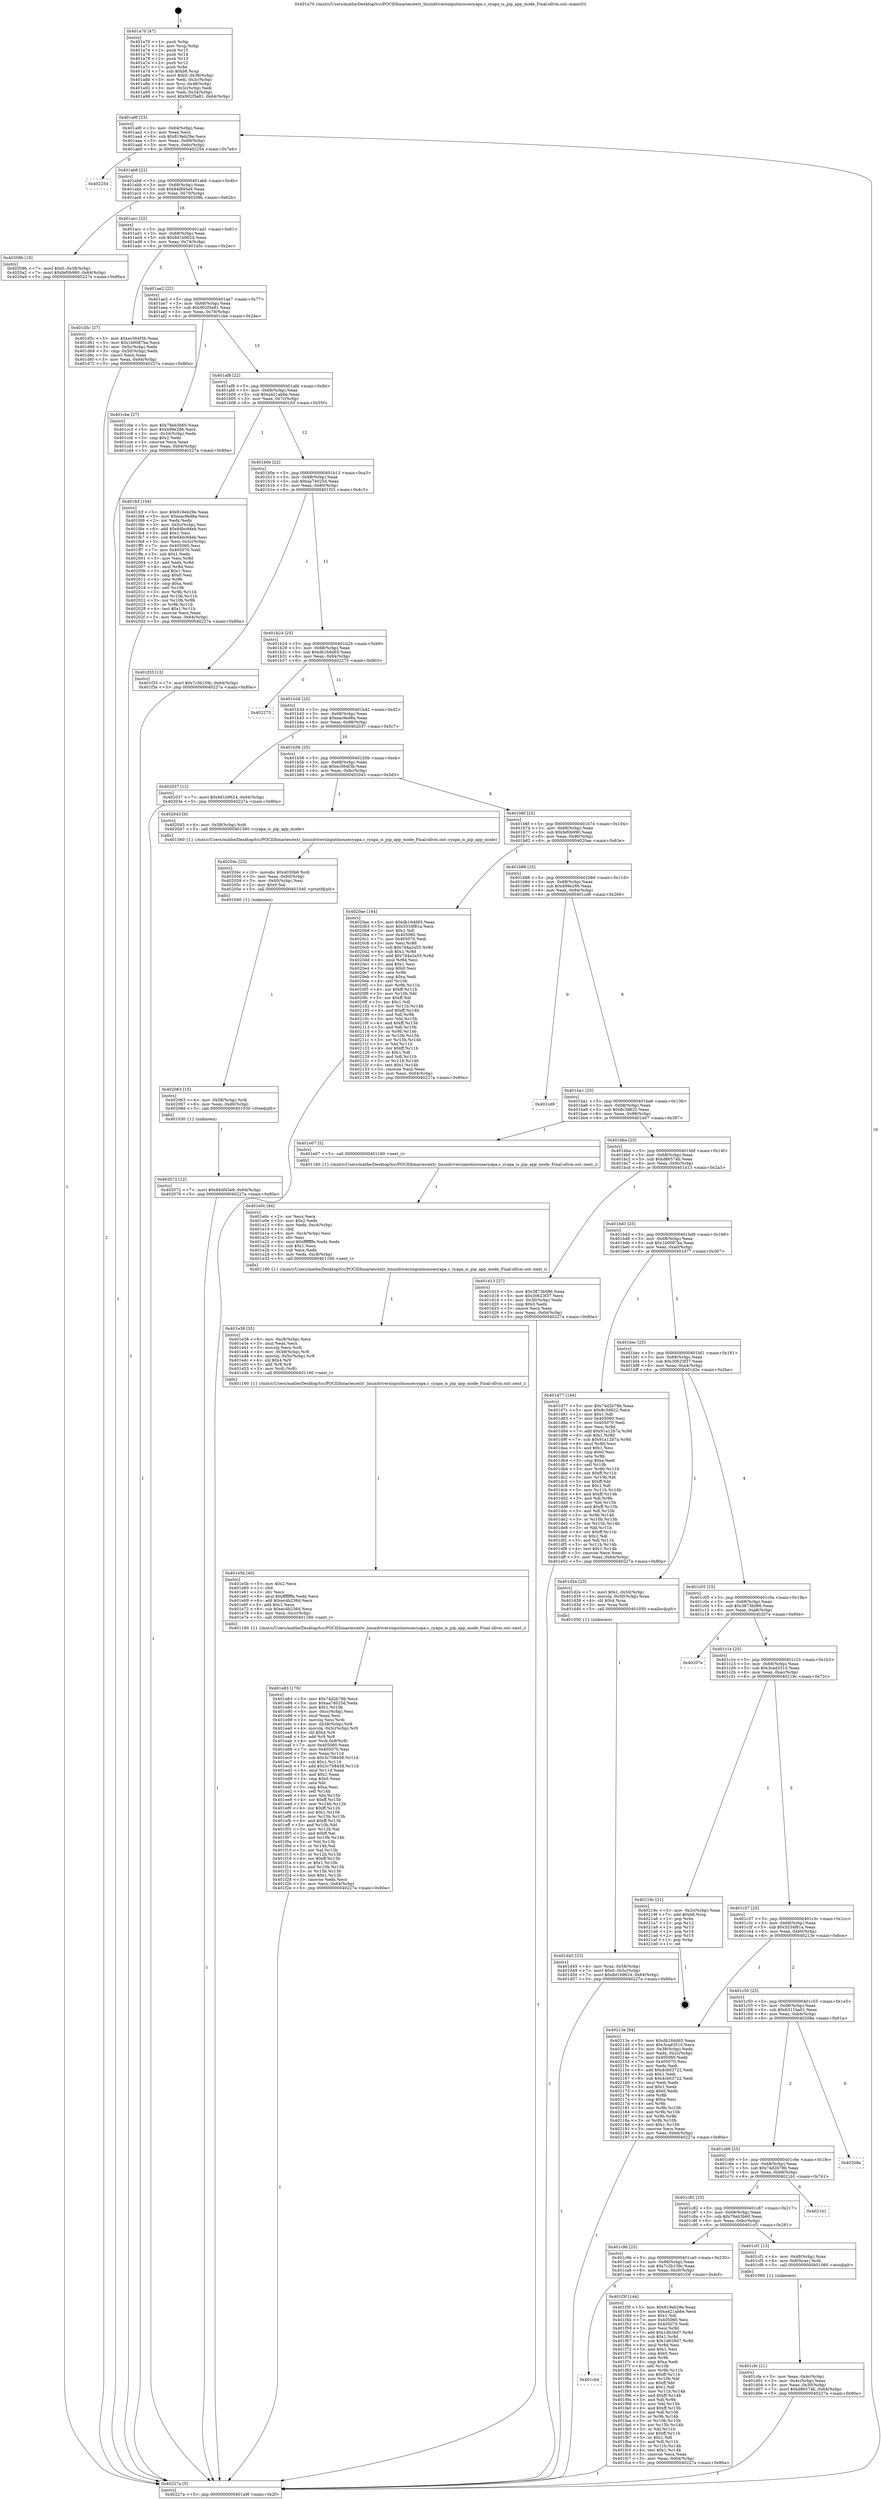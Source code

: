 digraph "0x401a70" {
  label = "0x401a70 (/mnt/c/Users/mathe/Desktop/tcc/POCII/binaries/extr_linuxdriversinputmousecyapa.c_cyapa_is_pip_app_mode_Final-ollvm.out::main(0))"
  labelloc = "t"
  node[shape=record]

  Entry [label="",width=0.3,height=0.3,shape=circle,fillcolor=black,style=filled]
  "0x401a9f" [label="{
     0x401a9f [23]\l
     | [instrs]\l
     &nbsp;&nbsp;0x401a9f \<+3\>: mov -0x64(%rbp),%eax\l
     &nbsp;&nbsp;0x401aa2 \<+2\>: mov %eax,%ecx\l
     &nbsp;&nbsp;0x401aa4 \<+6\>: sub $0x819eb29e,%ecx\l
     &nbsp;&nbsp;0x401aaa \<+3\>: mov %eax,-0x68(%rbp)\l
     &nbsp;&nbsp;0x401aad \<+3\>: mov %ecx,-0x6c(%rbp)\l
     &nbsp;&nbsp;0x401ab0 \<+6\>: je 0000000000402254 \<main+0x7e4\>\l
  }"]
  "0x402254" [label="{
     0x402254\l
  }", style=dashed]
  "0x401ab6" [label="{
     0x401ab6 [22]\l
     | [instrs]\l
     &nbsp;&nbsp;0x401ab6 \<+5\>: jmp 0000000000401abb \<main+0x4b\>\l
     &nbsp;&nbsp;0x401abb \<+3\>: mov -0x68(%rbp),%eax\l
     &nbsp;&nbsp;0x401abe \<+5\>: sub $0x84df45e9,%eax\l
     &nbsp;&nbsp;0x401ac3 \<+3\>: mov %eax,-0x70(%rbp)\l
     &nbsp;&nbsp;0x401ac6 \<+6\>: je 000000000040209b \<main+0x62b\>\l
  }"]
  Exit [label="",width=0.3,height=0.3,shape=circle,fillcolor=black,style=filled,peripheries=2]
  "0x40209b" [label="{
     0x40209b [19]\l
     | [instrs]\l
     &nbsp;&nbsp;0x40209b \<+7\>: movl $0x0,-0x38(%rbp)\l
     &nbsp;&nbsp;0x4020a2 \<+7\>: movl $0xfef0b990,-0x64(%rbp)\l
     &nbsp;&nbsp;0x4020a9 \<+5\>: jmp 000000000040227a \<main+0x80a\>\l
  }"]
  "0x401acc" [label="{
     0x401acc [22]\l
     | [instrs]\l
     &nbsp;&nbsp;0x401acc \<+5\>: jmp 0000000000401ad1 \<main+0x61\>\l
     &nbsp;&nbsp;0x401ad1 \<+3\>: mov -0x68(%rbp),%eax\l
     &nbsp;&nbsp;0x401ad4 \<+5\>: sub $0x8d1b9624,%eax\l
     &nbsp;&nbsp;0x401ad9 \<+3\>: mov %eax,-0x74(%rbp)\l
     &nbsp;&nbsp;0x401adc \<+6\>: je 0000000000401d5c \<main+0x2ec\>\l
  }"]
  "0x402072" [label="{
     0x402072 [12]\l
     | [instrs]\l
     &nbsp;&nbsp;0x402072 \<+7\>: movl $0x84df45e9,-0x64(%rbp)\l
     &nbsp;&nbsp;0x402079 \<+5\>: jmp 000000000040227a \<main+0x80a\>\l
  }"]
  "0x401d5c" [label="{
     0x401d5c [27]\l
     | [instrs]\l
     &nbsp;&nbsp;0x401d5c \<+5\>: mov $0xec564f3b,%eax\l
     &nbsp;&nbsp;0x401d61 \<+5\>: mov $0x1b0087ba,%ecx\l
     &nbsp;&nbsp;0x401d66 \<+3\>: mov -0x5c(%rbp),%edx\l
     &nbsp;&nbsp;0x401d69 \<+3\>: cmp -0x50(%rbp),%edx\l
     &nbsp;&nbsp;0x401d6c \<+3\>: cmovl %ecx,%eax\l
     &nbsp;&nbsp;0x401d6f \<+3\>: mov %eax,-0x64(%rbp)\l
     &nbsp;&nbsp;0x401d72 \<+5\>: jmp 000000000040227a \<main+0x80a\>\l
  }"]
  "0x401ae2" [label="{
     0x401ae2 [22]\l
     | [instrs]\l
     &nbsp;&nbsp;0x401ae2 \<+5\>: jmp 0000000000401ae7 \<main+0x77\>\l
     &nbsp;&nbsp;0x401ae7 \<+3\>: mov -0x68(%rbp),%eax\l
     &nbsp;&nbsp;0x401aea \<+5\>: sub $0x902f3e81,%eax\l
     &nbsp;&nbsp;0x401aef \<+3\>: mov %eax,-0x78(%rbp)\l
     &nbsp;&nbsp;0x401af2 \<+6\>: je 0000000000401cbe \<main+0x24e\>\l
  }"]
  "0x402063" [label="{
     0x402063 [15]\l
     | [instrs]\l
     &nbsp;&nbsp;0x402063 \<+4\>: mov -0x58(%rbp),%rdi\l
     &nbsp;&nbsp;0x402067 \<+6\>: mov %eax,-0xd0(%rbp)\l
     &nbsp;&nbsp;0x40206d \<+5\>: call 0000000000401030 \<free@plt\>\l
     | [calls]\l
     &nbsp;&nbsp;0x401030 \{1\} (unknown)\l
  }"]
  "0x401cbe" [label="{
     0x401cbe [27]\l
     | [instrs]\l
     &nbsp;&nbsp;0x401cbe \<+5\>: mov $0x78eb3b60,%eax\l
     &nbsp;&nbsp;0x401cc3 \<+5\>: mov $0x499e286,%ecx\l
     &nbsp;&nbsp;0x401cc8 \<+3\>: mov -0x34(%rbp),%edx\l
     &nbsp;&nbsp;0x401ccb \<+3\>: cmp $0x2,%edx\l
     &nbsp;&nbsp;0x401cce \<+3\>: cmovne %ecx,%eax\l
     &nbsp;&nbsp;0x401cd1 \<+3\>: mov %eax,-0x64(%rbp)\l
     &nbsp;&nbsp;0x401cd4 \<+5\>: jmp 000000000040227a \<main+0x80a\>\l
  }"]
  "0x401af8" [label="{
     0x401af8 [22]\l
     | [instrs]\l
     &nbsp;&nbsp;0x401af8 \<+5\>: jmp 0000000000401afd \<main+0x8d\>\l
     &nbsp;&nbsp;0x401afd \<+3\>: mov -0x68(%rbp),%eax\l
     &nbsp;&nbsp;0x401b00 \<+5\>: sub $0xa421abbe,%eax\l
     &nbsp;&nbsp;0x401b05 \<+3\>: mov %eax,-0x7c(%rbp)\l
     &nbsp;&nbsp;0x401b08 \<+6\>: je 0000000000401fcf \<main+0x55f\>\l
  }"]
  "0x40227a" [label="{
     0x40227a [5]\l
     | [instrs]\l
     &nbsp;&nbsp;0x40227a \<+5\>: jmp 0000000000401a9f \<main+0x2f\>\l
  }"]
  "0x401a70" [label="{
     0x401a70 [47]\l
     | [instrs]\l
     &nbsp;&nbsp;0x401a70 \<+1\>: push %rbp\l
     &nbsp;&nbsp;0x401a71 \<+3\>: mov %rsp,%rbp\l
     &nbsp;&nbsp;0x401a74 \<+2\>: push %r15\l
     &nbsp;&nbsp;0x401a76 \<+2\>: push %r14\l
     &nbsp;&nbsp;0x401a78 \<+2\>: push %r13\l
     &nbsp;&nbsp;0x401a7a \<+2\>: push %r12\l
     &nbsp;&nbsp;0x401a7c \<+1\>: push %rbx\l
     &nbsp;&nbsp;0x401a7d \<+7\>: sub $0xb8,%rsp\l
     &nbsp;&nbsp;0x401a84 \<+7\>: movl $0x0,-0x38(%rbp)\l
     &nbsp;&nbsp;0x401a8b \<+3\>: mov %edi,-0x3c(%rbp)\l
     &nbsp;&nbsp;0x401a8e \<+4\>: mov %rsi,-0x48(%rbp)\l
     &nbsp;&nbsp;0x401a92 \<+3\>: mov -0x3c(%rbp),%edi\l
     &nbsp;&nbsp;0x401a95 \<+3\>: mov %edi,-0x34(%rbp)\l
     &nbsp;&nbsp;0x401a98 \<+7\>: movl $0x902f3e81,-0x64(%rbp)\l
  }"]
  "0x40204c" [label="{
     0x40204c [23]\l
     | [instrs]\l
     &nbsp;&nbsp;0x40204c \<+10\>: movabs $0x4030b6,%rdi\l
     &nbsp;&nbsp;0x402056 \<+3\>: mov %eax,-0x60(%rbp)\l
     &nbsp;&nbsp;0x402059 \<+3\>: mov -0x60(%rbp),%esi\l
     &nbsp;&nbsp;0x40205c \<+2\>: mov $0x0,%al\l
     &nbsp;&nbsp;0x40205e \<+5\>: call 0000000000401040 \<printf@plt\>\l
     | [calls]\l
     &nbsp;&nbsp;0x401040 \{1\} (unknown)\l
  }"]
  "0x401fcf" [label="{
     0x401fcf [104]\l
     | [instrs]\l
     &nbsp;&nbsp;0x401fcf \<+5\>: mov $0x819eb29e,%eax\l
     &nbsp;&nbsp;0x401fd4 \<+5\>: mov $0xeac9ed8a,%ecx\l
     &nbsp;&nbsp;0x401fd9 \<+2\>: xor %edx,%edx\l
     &nbsp;&nbsp;0x401fdb \<+3\>: mov -0x5c(%rbp),%esi\l
     &nbsp;&nbsp;0x401fde \<+6\>: add $0x64bc94eb,%esi\l
     &nbsp;&nbsp;0x401fe4 \<+3\>: add $0x1,%esi\l
     &nbsp;&nbsp;0x401fe7 \<+6\>: sub $0x64bc94eb,%esi\l
     &nbsp;&nbsp;0x401fed \<+3\>: mov %esi,-0x5c(%rbp)\l
     &nbsp;&nbsp;0x401ff0 \<+7\>: mov 0x405060,%esi\l
     &nbsp;&nbsp;0x401ff7 \<+7\>: mov 0x405070,%edi\l
     &nbsp;&nbsp;0x401ffe \<+3\>: sub $0x1,%edx\l
     &nbsp;&nbsp;0x402001 \<+3\>: mov %esi,%r8d\l
     &nbsp;&nbsp;0x402004 \<+3\>: add %edx,%r8d\l
     &nbsp;&nbsp;0x402007 \<+4\>: imul %r8d,%esi\l
     &nbsp;&nbsp;0x40200b \<+3\>: and $0x1,%esi\l
     &nbsp;&nbsp;0x40200e \<+3\>: cmp $0x0,%esi\l
     &nbsp;&nbsp;0x402011 \<+4\>: sete %r9b\l
     &nbsp;&nbsp;0x402015 \<+3\>: cmp $0xa,%edi\l
     &nbsp;&nbsp;0x402018 \<+4\>: setl %r10b\l
     &nbsp;&nbsp;0x40201c \<+3\>: mov %r9b,%r11b\l
     &nbsp;&nbsp;0x40201f \<+3\>: and %r10b,%r11b\l
     &nbsp;&nbsp;0x402022 \<+3\>: xor %r10b,%r9b\l
     &nbsp;&nbsp;0x402025 \<+3\>: or %r9b,%r11b\l
     &nbsp;&nbsp;0x402028 \<+4\>: test $0x1,%r11b\l
     &nbsp;&nbsp;0x40202c \<+3\>: cmovne %ecx,%eax\l
     &nbsp;&nbsp;0x40202f \<+3\>: mov %eax,-0x64(%rbp)\l
     &nbsp;&nbsp;0x402032 \<+5\>: jmp 000000000040227a \<main+0x80a\>\l
  }"]
  "0x401b0e" [label="{
     0x401b0e [22]\l
     | [instrs]\l
     &nbsp;&nbsp;0x401b0e \<+5\>: jmp 0000000000401b13 \<main+0xa3\>\l
     &nbsp;&nbsp;0x401b13 \<+3\>: mov -0x68(%rbp),%eax\l
     &nbsp;&nbsp;0x401b16 \<+5\>: sub $0xaa74025d,%eax\l
     &nbsp;&nbsp;0x401b1b \<+3\>: mov %eax,-0x80(%rbp)\l
     &nbsp;&nbsp;0x401b1e \<+6\>: je 0000000000401f33 \<main+0x4c3\>\l
  }"]
  "0x401cb4" [label="{
     0x401cb4\l
  }", style=dashed]
  "0x401f33" [label="{
     0x401f33 [12]\l
     | [instrs]\l
     &nbsp;&nbsp;0x401f33 \<+7\>: movl $0x7c3b159c,-0x64(%rbp)\l
     &nbsp;&nbsp;0x401f3a \<+5\>: jmp 000000000040227a \<main+0x80a\>\l
  }"]
  "0x401b24" [label="{
     0x401b24 [25]\l
     | [instrs]\l
     &nbsp;&nbsp;0x401b24 \<+5\>: jmp 0000000000401b29 \<main+0xb9\>\l
     &nbsp;&nbsp;0x401b29 \<+3\>: mov -0x68(%rbp),%eax\l
     &nbsp;&nbsp;0x401b2c \<+5\>: sub $0xdb16dd65,%eax\l
     &nbsp;&nbsp;0x401b31 \<+6\>: mov %eax,-0x84(%rbp)\l
     &nbsp;&nbsp;0x401b37 \<+6\>: je 0000000000402273 \<main+0x803\>\l
  }"]
  "0x401f3f" [label="{
     0x401f3f [144]\l
     | [instrs]\l
     &nbsp;&nbsp;0x401f3f \<+5\>: mov $0x819eb29e,%eax\l
     &nbsp;&nbsp;0x401f44 \<+5\>: mov $0xa421abbe,%ecx\l
     &nbsp;&nbsp;0x401f49 \<+2\>: mov $0x1,%dl\l
     &nbsp;&nbsp;0x401f4b \<+7\>: mov 0x405060,%esi\l
     &nbsp;&nbsp;0x401f52 \<+7\>: mov 0x405070,%edi\l
     &nbsp;&nbsp;0x401f59 \<+3\>: mov %esi,%r8d\l
     &nbsp;&nbsp;0x401f5c \<+7\>: add $0x1d626d7,%r8d\l
     &nbsp;&nbsp;0x401f63 \<+4\>: sub $0x1,%r8d\l
     &nbsp;&nbsp;0x401f67 \<+7\>: sub $0x1d626d7,%r8d\l
     &nbsp;&nbsp;0x401f6e \<+4\>: imul %r8d,%esi\l
     &nbsp;&nbsp;0x401f72 \<+3\>: and $0x1,%esi\l
     &nbsp;&nbsp;0x401f75 \<+3\>: cmp $0x0,%esi\l
     &nbsp;&nbsp;0x401f78 \<+4\>: sete %r9b\l
     &nbsp;&nbsp;0x401f7c \<+3\>: cmp $0xa,%edi\l
     &nbsp;&nbsp;0x401f7f \<+4\>: setl %r10b\l
     &nbsp;&nbsp;0x401f83 \<+3\>: mov %r9b,%r11b\l
     &nbsp;&nbsp;0x401f86 \<+4\>: xor $0xff,%r11b\l
     &nbsp;&nbsp;0x401f8a \<+3\>: mov %r10b,%bl\l
     &nbsp;&nbsp;0x401f8d \<+3\>: xor $0xff,%bl\l
     &nbsp;&nbsp;0x401f90 \<+3\>: xor $0x1,%dl\l
     &nbsp;&nbsp;0x401f93 \<+3\>: mov %r11b,%r14b\l
     &nbsp;&nbsp;0x401f96 \<+4\>: and $0xff,%r14b\l
     &nbsp;&nbsp;0x401f9a \<+3\>: and %dl,%r9b\l
     &nbsp;&nbsp;0x401f9d \<+3\>: mov %bl,%r15b\l
     &nbsp;&nbsp;0x401fa0 \<+4\>: and $0xff,%r15b\l
     &nbsp;&nbsp;0x401fa4 \<+3\>: and %dl,%r10b\l
     &nbsp;&nbsp;0x401fa7 \<+3\>: or %r9b,%r14b\l
     &nbsp;&nbsp;0x401faa \<+3\>: or %r10b,%r15b\l
     &nbsp;&nbsp;0x401fad \<+3\>: xor %r15b,%r14b\l
     &nbsp;&nbsp;0x401fb0 \<+3\>: or %bl,%r11b\l
     &nbsp;&nbsp;0x401fb3 \<+4\>: xor $0xff,%r11b\l
     &nbsp;&nbsp;0x401fb7 \<+3\>: or $0x1,%dl\l
     &nbsp;&nbsp;0x401fba \<+3\>: and %dl,%r11b\l
     &nbsp;&nbsp;0x401fbd \<+3\>: or %r11b,%r14b\l
     &nbsp;&nbsp;0x401fc0 \<+4\>: test $0x1,%r14b\l
     &nbsp;&nbsp;0x401fc4 \<+3\>: cmovne %ecx,%eax\l
     &nbsp;&nbsp;0x401fc7 \<+3\>: mov %eax,-0x64(%rbp)\l
     &nbsp;&nbsp;0x401fca \<+5\>: jmp 000000000040227a \<main+0x80a\>\l
  }"]
  "0x402273" [label="{
     0x402273\l
  }", style=dashed]
  "0x401b3d" [label="{
     0x401b3d [25]\l
     | [instrs]\l
     &nbsp;&nbsp;0x401b3d \<+5\>: jmp 0000000000401b42 \<main+0xd2\>\l
     &nbsp;&nbsp;0x401b42 \<+3\>: mov -0x68(%rbp),%eax\l
     &nbsp;&nbsp;0x401b45 \<+5\>: sub $0xeac9ed8a,%eax\l
     &nbsp;&nbsp;0x401b4a \<+6\>: mov %eax,-0x88(%rbp)\l
     &nbsp;&nbsp;0x401b50 \<+6\>: je 0000000000402037 \<main+0x5c7\>\l
  }"]
  "0x401e83" [label="{
     0x401e83 [176]\l
     | [instrs]\l
     &nbsp;&nbsp;0x401e83 \<+5\>: mov $0x74d2b78b,%ecx\l
     &nbsp;&nbsp;0x401e88 \<+5\>: mov $0xaa74025d,%edx\l
     &nbsp;&nbsp;0x401e8d \<+3\>: mov $0x1,%r10b\l
     &nbsp;&nbsp;0x401e90 \<+6\>: mov -0xcc(%rbp),%esi\l
     &nbsp;&nbsp;0x401e96 \<+3\>: imul %eax,%esi\l
     &nbsp;&nbsp;0x401e99 \<+3\>: movslq %esi,%rdi\l
     &nbsp;&nbsp;0x401e9c \<+4\>: mov -0x58(%rbp),%r8\l
     &nbsp;&nbsp;0x401ea0 \<+4\>: movslq -0x5c(%rbp),%r9\l
     &nbsp;&nbsp;0x401ea4 \<+4\>: shl $0x4,%r9\l
     &nbsp;&nbsp;0x401ea8 \<+3\>: add %r9,%r8\l
     &nbsp;&nbsp;0x401eab \<+4\>: mov %rdi,0x8(%r8)\l
     &nbsp;&nbsp;0x401eaf \<+7\>: mov 0x405060,%eax\l
     &nbsp;&nbsp;0x401eb6 \<+7\>: mov 0x405070,%esi\l
     &nbsp;&nbsp;0x401ebd \<+3\>: mov %eax,%r11d\l
     &nbsp;&nbsp;0x401ec0 \<+7\>: sub $0x3c708458,%r11d\l
     &nbsp;&nbsp;0x401ec7 \<+4\>: sub $0x1,%r11d\l
     &nbsp;&nbsp;0x401ecb \<+7\>: add $0x3c708458,%r11d\l
     &nbsp;&nbsp;0x401ed2 \<+4\>: imul %r11d,%eax\l
     &nbsp;&nbsp;0x401ed6 \<+3\>: and $0x1,%eax\l
     &nbsp;&nbsp;0x401ed9 \<+3\>: cmp $0x0,%eax\l
     &nbsp;&nbsp;0x401edc \<+3\>: sete %bl\l
     &nbsp;&nbsp;0x401edf \<+3\>: cmp $0xa,%esi\l
     &nbsp;&nbsp;0x401ee2 \<+4\>: setl %r14b\l
     &nbsp;&nbsp;0x401ee6 \<+3\>: mov %bl,%r15b\l
     &nbsp;&nbsp;0x401ee9 \<+4\>: xor $0xff,%r15b\l
     &nbsp;&nbsp;0x401eed \<+3\>: mov %r14b,%r12b\l
     &nbsp;&nbsp;0x401ef0 \<+4\>: xor $0xff,%r12b\l
     &nbsp;&nbsp;0x401ef4 \<+4\>: xor $0x1,%r10b\l
     &nbsp;&nbsp;0x401ef8 \<+3\>: mov %r15b,%r13b\l
     &nbsp;&nbsp;0x401efb \<+4\>: and $0xff,%r13b\l
     &nbsp;&nbsp;0x401eff \<+3\>: and %r10b,%bl\l
     &nbsp;&nbsp;0x401f02 \<+3\>: mov %r12b,%al\l
     &nbsp;&nbsp;0x401f05 \<+2\>: and $0xff,%al\l
     &nbsp;&nbsp;0x401f07 \<+3\>: and %r10b,%r14b\l
     &nbsp;&nbsp;0x401f0a \<+3\>: or %bl,%r13b\l
     &nbsp;&nbsp;0x401f0d \<+3\>: or %r14b,%al\l
     &nbsp;&nbsp;0x401f10 \<+3\>: xor %al,%r13b\l
     &nbsp;&nbsp;0x401f13 \<+3\>: or %r12b,%r15b\l
     &nbsp;&nbsp;0x401f16 \<+4\>: xor $0xff,%r15b\l
     &nbsp;&nbsp;0x401f1a \<+4\>: or $0x1,%r10b\l
     &nbsp;&nbsp;0x401f1e \<+3\>: and %r10b,%r15b\l
     &nbsp;&nbsp;0x401f21 \<+3\>: or %r15b,%r13b\l
     &nbsp;&nbsp;0x401f24 \<+4\>: test $0x1,%r13b\l
     &nbsp;&nbsp;0x401f28 \<+3\>: cmovne %edx,%ecx\l
     &nbsp;&nbsp;0x401f2b \<+3\>: mov %ecx,-0x64(%rbp)\l
     &nbsp;&nbsp;0x401f2e \<+5\>: jmp 000000000040227a \<main+0x80a\>\l
  }"]
  "0x402037" [label="{
     0x402037 [12]\l
     | [instrs]\l
     &nbsp;&nbsp;0x402037 \<+7\>: movl $0x8d1b9624,-0x64(%rbp)\l
     &nbsp;&nbsp;0x40203e \<+5\>: jmp 000000000040227a \<main+0x80a\>\l
  }"]
  "0x401b56" [label="{
     0x401b56 [25]\l
     | [instrs]\l
     &nbsp;&nbsp;0x401b56 \<+5\>: jmp 0000000000401b5b \<main+0xeb\>\l
     &nbsp;&nbsp;0x401b5b \<+3\>: mov -0x68(%rbp),%eax\l
     &nbsp;&nbsp;0x401b5e \<+5\>: sub $0xec564f3b,%eax\l
     &nbsp;&nbsp;0x401b63 \<+6\>: mov %eax,-0x8c(%rbp)\l
     &nbsp;&nbsp;0x401b69 \<+6\>: je 0000000000402043 \<main+0x5d3\>\l
  }"]
  "0x401e5b" [label="{
     0x401e5b [40]\l
     | [instrs]\l
     &nbsp;&nbsp;0x401e5b \<+5\>: mov $0x2,%ecx\l
     &nbsp;&nbsp;0x401e60 \<+1\>: cltd\l
     &nbsp;&nbsp;0x401e61 \<+2\>: idiv %ecx\l
     &nbsp;&nbsp;0x401e63 \<+6\>: imul $0xfffffffe,%edx,%ecx\l
     &nbsp;&nbsp;0x401e69 \<+6\>: add $0xec4b236d,%ecx\l
     &nbsp;&nbsp;0x401e6f \<+3\>: add $0x1,%ecx\l
     &nbsp;&nbsp;0x401e72 \<+6\>: sub $0xec4b236d,%ecx\l
     &nbsp;&nbsp;0x401e78 \<+6\>: mov %ecx,-0xcc(%rbp)\l
     &nbsp;&nbsp;0x401e7e \<+5\>: call 0000000000401160 \<next_i\>\l
     | [calls]\l
     &nbsp;&nbsp;0x401160 \{1\} (/mnt/c/Users/mathe/Desktop/tcc/POCII/binaries/extr_linuxdriversinputmousecyapa.c_cyapa_is_pip_app_mode_Final-ollvm.out::next_i)\l
  }"]
  "0x402043" [label="{
     0x402043 [9]\l
     | [instrs]\l
     &nbsp;&nbsp;0x402043 \<+4\>: mov -0x58(%rbp),%rdi\l
     &nbsp;&nbsp;0x402047 \<+5\>: call 0000000000401560 \<cyapa_is_pip_app_mode\>\l
     | [calls]\l
     &nbsp;&nbsp;0x401560 \{1\} (/mnt/c/Users/mathe/Desktop/tcc/POCII/binaries/extr_linuxdriversinputmousecyapa.c_cyapa_is_pip_app_mode_Final-ollvm.out::cyapa_is_pip_app_mode)\l
  }"]
  "0x401b6f" [label="{
     0x401b6f [25]\l
     | [instrs]\l
     &nbsp;&nbsp;0x401b6f \<+5\>: jmp 0000000000401b74 \<main+0x104\>\l
     &nbsp;&nbsp;0x401b74 \<+3\>: mov -0x68(%rbp),%eax\l
     &nbsp;&nbsp;0x401b77 \<+5\>: sub $0xfef0b990,%eax\l
     &nbsp;&nbsp;0x401b7c \<+6\>: mov %eax,-0x90(%rbp)\l
     &nbsp;&nbsp;0x401b82 \<+6\>: je 00000000004020ae \<main+0x63e\>\l
  }"]
  "0x401e38" [label="{
     0x401e38 [35]\l
     | [instrs]\l
     &nbsp;&nbsp;0x401e38 \<+6\>: mov -0xc8(%rbp),%ecx\l
     &nbsp;&nbsp;0x401e3e \<+3\>: imul %eax,%ecx\l
     &nbsp;&nbsp;0x401e41 \<+3\>: movslq %ecx,%rdi\l
     &nbsp;&nbsp;0x401e44 \<+4\>: mov -0x58(%rbp),%r8\l
     &nbsp;&nbsp;0x401e48 \<+4\>: movslq -0x5c(%rbp),%r9\l
     &nbsp;&nbsp;0x401e4c \<+4\>: shl $0x4,%r9\l
     &nbsp;&nbsp;0x401e50 \<+3\>: add %r9,%r8\l
     &nbsp;&nbsp;0x401e53 \<+3\>: mov %rdi,(%r8)\l
     &nbsp;&nbsp;0x401e56 \<+5\>: call 0000000000401160 \<next_i\>\l
     | [calls]\l
     &nbsp;&nbsp;0x401160 \{1\} (/mnt/c/Users/mathe/Desktop/tcc/POCII/binaries/extr_linuxdriversinputmousecyapa.c_cyapa_is_pip_app_mode_Final-ollvm.out::next_i)\l
  }"]
  "0x4020ae" [label="{
     0x4020ae [144]\l
     | [instrs]\l
     &nbsp;&nbsp;0x4020ae \<+5\>: mov $0xdb16dd65,%eax\l
     &nbsp;&nbsp;0x4020b3 \<+5\>: mov $0x5534f81a,%ecx\l
     &nbsp;&nbsp;0x4020b8 \<+2\>: mov $0x1,%dl\l
     &nbsp;&nbsp;0x4020ba \<+7\>: mov 0x405060,%esi\l
     &nbsp;&nbsp;0x4020c1 \<+7\>: mov 0x405070,%edi\l
     &nbsp;&nbsp;0x4020c8 \<+3\>: mov %esi,%r8d\l
     &nbsp;&nbsp;0x4020cb \<+7\>: sub $0x7d4a2a55,%r8d\l
     &nbsp;&nbsp;0x4020d2 \<+4\>: sub $0x1,%r8d\l
     &nbsp;&nbsp;0x4020d6 \<+7\>: add $0x7d4a2a55,%r8d\l
     &nbsp;&nbsp;0x4020dd \<+4\>: imul %r8d,%esi\l
     &nbsp;&nbsp;0x4020e1 \<+3\>: and $0x1,%esi\l
     &nbsp;&nbsp;0x4020e4 \<+3\>: cmp $0x0,%esi\l
     &nbsp;&nbsp;0x4020e7 \<+4\>: sete %r9b\l
     &nbsp;&nbsp;0x4020eb \<+3\>: cmp $0xa,%edi\l
     &nbsp;&nbsp;0x4020ee \<+4\>: setl %r10b\l
     &nbsp;&nbsp;0x4020f2 \<+3\>: mov %r9b,%r11b\l
     &nbsp;&nbsp;0x4020f5 \<+4\>: xor $0xff,%r11b\l
     &nbsp;&nbsp;0x4020f9 \<+3\>: mov %r10b,%bl\l
     &nbsp;&nbsp;0x4020fc \<+3\>: xor $0xff,%bl\l
     &nbsp;&nbsp;0x4020ff \<+3\>: xor $0x1,%dl\l
     &nbsp;&nbsp;0x402102 \<+3\>: mov %r11b,%r14b\l
     &nbsp;&nbsp;0x402105 \<+4\>: and $0xff,%r14b\l
     &nbsp;&nbsp;0x402109 \<+3\>: and %dl,%r9b\l
     &nbsp;&nbsp;0x40210c \<+3\>: mov %bl,%r15b\l
     &nbsp;&nbsp;0x40210f \<+4\>: and $0xff,%r15b\l
     &nbsp;&nbsp;0x402113 \<+3\>: and %dl,%r10b\l
     &nbsp;&nbsp;0x402116 \<+3\>: or %r9b,%r14b\l
     &nbsp;&nbsp;0x402119 \<+3\>: or %r10b,%r15b\l
     &nbsp;&nbsp;0x40211c \<+3\>: xor %r15b,%r14b\l
     &nbsp;&nbsp;0x40211f \<+3\>: or %bl,%r11b\l
     &nbsp;&nbsp;0x402122 \<+4\>: xor $0xff,%r11b\l
     &nbsp;&nbsp;0x402126 \<+3\>: or $0x1,%dl\l
     &nbsp;&nbsp;0x402129 \<+3\>: and %dl,%r11b\l
     &nbsp;&nbsp;0x40212c \<+3\>: or %r11b,%r14b\l
     &nbsp;&nbsp;0x40212f \<+4\>: test $0x1,%r14b\l
     &nbsp;&nbsp;0x402133 \<+3\>: cmovne %ecx,%eax\l
     &nbsp;&nbsp;0x402136 \<+3\>: mov %eax,-0x64(%rbp)\l
     &nbsp;&nbsp;0x402139 \<+5\>: jmp 000000000040227a \<main+0x80a\>\l
  }"]
  "0x401b88" [label="{
     0x401b88 [25]\l
     | [instrs]\l
     &nbsp;&nbsp;0x401b88 \<+5\>: jmp 0000000000401b8d \<main+0x11d\>\l
     &nbsp;&nbsp;0x401b8d \<+3\>: mov -0x68(%rbp),%eax\l
     &nbsp;&nbsp;0x401b90 \<+5\>: sub $0x499e286,%eax\l
     &nbsp;&nbsp;0x401b95 \<+6\>: mov %eax,-0x94(%rbp)\l
     &nbsp;&nbsp;0x401b9b \<+6\>: je 0000000000401cd9 \<main+0x269\>\l
  }"]
  "0x401e0c" [label="{
     0x401e0c [44]\l
     | [instrs]\l
     &nbsp;&nbsp;0x401e0c \<+2\>: xor %ecx,%ecx\l
     &nbsp;&nbsp;0x401e0e \<+5\>: mov $0x2,%edx\l
     &nbsp;&nbsp;0x401e13 \<+6\>: mov %edx,-0xc4(%rbp)\l
     &nbsp;&nbsp;0x401e19 \<+1\>: cltd\l
     &nbsp;&nbsp;0x401e1a \<+6\>: mov -0xc4(%rbp),%esi\l
     &nbsp;&nbsp;0x401e20 \<+2\>: idiv %esi\l
     &nbsp;&nbsp;0x401e22 \<+6\>: imul $0xfffffffe,%edx,%edx\l
     &nbsp;&nbsp;0x401e28 \<+3\>: sub $0x1,%ecx\l
     &nbsp;&nbsp;0x401e2b \<+2\>: sub %ecx,%edx\l
     &nbsp;&nbsp;0x401e2d \<+6\>: mov %edx,-0xc8(%rbp)\l
     &nbsp;&nbsp;0x401e33 \<+5\>: call 0000000000401160 \<next_i\>\l
     | [calls]\l
     &nbsp;&nbsp;0x401160 \{1\} (/mnt/c/Users/mathe/Desktop/tcc/POCII/binaries/extr_linuxdriversinputmousecyapa.c_cyapa_is_pip_app_mode_Final-ollvm.out::next_i)\l
  }"]
  "0x401cd9" [label="{
     0x401cd9\l
  }", style=dashed]
  "0x401ba1" [label="{
     0x401ba1 [25]\l
     | [instrs]\l
     &nbsp;&nbsp;0x401ba1 \<+5\>: jmp 0000000000401ba6 \<main+0x136\>\l
     &nbsp;&nbsp;0x401ba6 \<+3\>: mov -0x68(%rbp),%eax\l
     &nbsp;&nbsp;0x401ba9 \<+5\>: sub $0x8c3d622,%eax\l
     &nbsp;&nbsp;0x401bae \<+6\>: mov %eax,-0x98(%rbp)\l
     &nbsp;&nbsp;0x401bb4 \<+6\>: je 0000000000401e07 \<main+0x397\>\l
  }"]
  "0x401d45" [label="{
     0x401d45 [23]\l
     | [instrs]\l
     &nbsp;&nbsp;0x401d45 \<+4\>: mov %rax,-0x58(%rbp)\l
     &nbsp;&nbsp;0x401d49 \<+7\>: movl $0x0,-0x5c(%rbp)\l
     &nbsp;&nbsp;0x401d50 \<+7\>: movl $0x8d1b9624,-0x64(%rbp)\l
     &nbsp;&nbsp;0x401d57 \<+5\>: jmp 000000000040227a \<main+0x80a\>\l
  }"]
  "0x401e07" [label="{
     0x401e07 [5]\l
     | [instrs]\l
     &nbsp;&nbsp;0x401e07 \<+5\>: call 0000000000401160 \<next_i\>\l
     | [calls]\l
     &nbsp;&nbsp;0x401160 \{1\} (/mnt/c/Users/mathe/Desktop/tcc/POCII/binaries/extr_linuxdriversinputmousecyapa.c_cyapa_is_pip_app_mode_Final-ollvm.out::next_i)\l
  }"]
  "0x401bba" [label="{
     0x401bba [25]\l
     | [instrs]\l
     &nbsp;&nbsp;0x401bba \<+5\>: jmp 0000000000401bbf \<main+0x14f\>\l
     &nbsp;&nbsp;0x401bbf \<+3\>: mov -0x68(%rbp),%eax\l
     &nbsp;&nbsp;0x401bc2 \<+5\>: sub $0xd86574b,%eax\l
     &nbsp;&nbsp;0x401bc7 \<+6\>: mov %eax,-0x9c(%rbp)\l
     &nbsp;&nbsp;0x401bcd \<+6\>: je 0000000000401d13 \<main+0x2a3\>\l
  }"]
  "0x401cfe" [label="{
     0x401cfe [21]\l
     | [instrs]\l
     &nbsp;&nbsp;0x401cfe \<+3\>: mov %eax,-0x4c(%rbp)\l
     &nbsp;&nbsp;0x401d01 \<+3\>: mov -0x4c(%rbp),%eax\l
     &nbsp;&nbsp;0x401d04 \<+3\>: mov %eax,-0x30(%rbp)\l
     &nbsp;&nbsp;0x401d07 \<+7\>: movl $0xd86574b,-0x64(%rbp)\l
     &nbsp;&nbsp;0x401d0e \<+5\>: jmp 000000000040227a \<main+0x80a\>\l
  }"]
  "0x401d13" [label="{
     0x401d13 [27]\l
     | [instrs]\l
     &nbsp;&nbsp;0x401d13 \<+5\>: mov $0x3873b086,%eax\l
     &nbsp;&nbsp;0x401d18 \<+5\>: mov $0x30623f37,%ecx\l
     &nbsp;&nbsp;0x401d1d \<+3\>: mov -0x30(%rbp),%edx\l
     &nbsp;&nbsp;0x401d20 \<+3\>: cmp $0x0,%edx\l
     &nbsp;&nbsp;0x401d23 \<+3\>: cmove %ecx,%eax\l
     &nbsp;&nbsp;0x401d26 \<+3\>: mov %eax,-0x64(%rbp)\l
     &nbsp;&nbsp;0x401d29 \<+5\>: jmp 000000000040227a \<main+0x80a\>\l
  }"]
  "0x401bd3" [label="{
     0x401bd3 [25]\l
     | [instrs]\l
     &nbsp;&nbsp;0x401bd3 \<+5\>: jmp 0000000000401bd8 \<main+0x168\>\l
     &nbsp;&nbsp;0x401bd8 \<+3\>: mov -0x68(%rbp),%eax\l
     &nbsp;&nbsp;0x401bdb \<+5\>: sub $0x1b0087ba,%eax\l
     &nbsp;&nbsp;0x401be0 \<+6\>: mov %eax,-0xa0(%rbp)\l
     &nbsp;&nbsp;0x401be6 \<+6\>: je 0000000000401d77 \<main+0x307\>\l
  }"]
  "0x401c9b" [label="{
     0x401c9b [25]\l
     | [instrs]\l
     &nbsp;&nbsp;0x401c9b \<+5\>: jmp 0000000000401ca0 \<main+0x230\>\l
     &nbsp;&nbsp;0x401ca0 \<+3\>: mov -0x68(%rbp),%eax\l
     &nbsp;&nbsp;0x401ca3 \<+5\>: sub $0x7c3b159c,%eax\l
     &nbsp;&nbsp;0x401ca8 \<+6\>: mov %eax,-0xc0(%rbp)\l
     &nbsp;&nbsp;0x401cae \<+6\>: je 0000000000401f3f \<main+0x4cf\>\l
  }"]
  "0x401d77" [label="{
     0x401d77 [144]\l
     | [instrs]\l
     &nbsp;&nbsp;0x401d77 \<+5\>: mov $0x74d2b78b,%eax\l
     &nbsp;&nbsp;0x401d7c \<+5\>: mov $0x8c3d622,%ecx\l
     &nbsp;&nbsp;0x401d81 \<+2\>: mov $0x1,%dl\l
     &nbsp;&nbsp;0x401d83 \<+7\>: mov 0x405060,%esi\l
     &nbsp;&nbsp;0x401d8a \<+7\>: mov 0x405070,%edi\l
     &nbsp;&nbsp;0x401d91 \<+3\>: mov %esi,%r8d\l
     &nbsp;&nbsp;0x401d94 \<+7\>: add $0x91a12b7a,%r8d\l
     &nbsp;&nbsp;0x401d9b \<+4\>: sub $0x1,%r8d\l
     &nbsp;&nbsp;0x401d9f \<+7\>: sub $0x91a12b7a,%r8d\l
     &nbsp;&nbsp;0x401da6 \<+4\>: imul %r8d,%esi\l
     &nbsp;&nbsp;0x401daa \<+3\>: and $0x1,%esi\l
     &nbsp;&nbsp;0x401dad \<+3\>: cmp $0x0,%esi\l
     &nbsp;&nbsp;0x401db0 \<+4\>: sete %r9b\l
     &nbsp;&nbsp;0x401db4 \<+3\>: cmp $0xa,%edi\l
     &nbsp;&nbsp;0x401db7 \<+4\>: setl %r10b\l
     &nbsp;&nbsp;0x401dbb \<+3\>: mov %r9b,%r11b\l
     &nbsp;&nbsp;0x401dbe \<+4\>: xor $0xff,%r11b\l
     &nbsp;&nbsp;0x401dc2 \<+3\>: mov %r10b,%bl\l
     &nbsp;&nbsp;0x401dc5 \<+3\>: xor $0xff,%bl\l
     &nbsp;&nbsp;0x401dc8 \<+3\>: xor $0x1,%dl\l
     &nbsp;&nbsp;0x401dcb \<+3\>: mov %r11b,%r14b\l
     &nbsp;&nbsp;0x401dce \<+4\>: and $0xff,%r14b\l
     &nbsp;&nbsp;0x401dd2 \<+3\>: and %dl,%r9b\l
     &nbsp;&nbsp;0x401dd5 \<+3\>: mov %bl,%r15b\l
     &nbsp;&nbsp;0x401dd8 \<+4\>: and $0xff,%r15b\l
     &nbsp;&nbsp;0x401ddc \<+3\>: and %dl,%r10b\l
     &nbsp;&nbsp;0x401ddf \<+3\>: or %r9b,%r14b\l
     &nbsp;&nbsp;0x401de2 \<+3\>: or %r10b,%r15b\l
     &nbsp;&nbsp;0x401de5 \<+3\>: xor %r15b,%r14b\l
     &nbsp;&nbsp;0x401de8 \<+3\>: or %bl,%r11b\l
     &nbsp;&nbsp;0x401deb \<+4\>: xor $0xff,%r11b\l
     &nbsp;&nbsp;0x401def \<+3\>: or $0x1,%dl\l
     &nbsp;&nbsp;0x401df2 \<+3\>: and %dl,%r11b\l
     &nbsp;&nbsp;0x401df5 \<+3\>: or %r11b,%r14b\l
     &nbsp;&nbsp;0x401df8 \<+4\>: test $0x1,%r14b\l
     &nbsp;&nbsp;0x401dfc \<+3\>: cmovne %ecx,%eax\l
     &nbsp;&nbsp;0x401dff \<+3\>: mov %eax,-0x64(%rbp)\l
     &nbsp;&nbsp;0x401e02 \<+5\>: jmp 000000000040227a \<main+0x80a\>\l
  }"]
  "0x401bec" [label="{
     0x401bec [25]\l
     | [instrs]\l
     &nbsp;&nbsp;0x401bec \<+5\>: jmp 0000000000401bf1 \<main+0x181\>\l
     &nbsp;&nbsp;0x401bf1 \<+3\>: mov -0x68(%rbp),%eax\l
     &nbsp;&nbsp;0x401bf4 \<+5\>: sub $0x30623f37,%eax\l
     &nbsp;&nbsp;0x401bf9 \<+6\>: mov %eax,-0xa4(%rbp)\l
     &nbsp;&nbsp;0x401bff \<+6\>: je 0000000000401d2e \<main+0x2be\>\l
  }"]
  "0x401cf1" [label="{
     0x401cf1 [13]\l
     | [instrs]\l
     &nbsp;&nbsp;0x401cf1 \<+4\>: mov -0x48(%rbp),%rax\l
     &nbsp;&nbsp;0x401cf5 \<+4\>: mov 0x8(%rax),%rdi\l
     &nbsp;&nbsp;0x401cf9 \<+5\>: call 0000000000401060 \<atoi@plt\>\l
     | [calls]\l
     &nbsp;&nbsp;0x401060 \{1\} (unknown)\l
  }"]
  "0x401d2e" [label="{
     0x401d2e [23]\l
     | [instrs]\l
     &nbsp;&nbsp;0x401d2e \<+7\>: movl $0x1,-0x50(%rbp)\l
     &nbsp;&nbsp;0x401d35 \<+4\>: movslq -0x50(%rbp),%rax\l
     &nbsp;&nbsp;0x401d39 \<+4\>: shl $0x4,%rax\l
     &nbsp;&nbsp;0x401d3d \<+3\>: mov %rax,%rdi\l
     &nbsp;&nbsp;0x401d40 \<+5\>: call 0000000000401050 \<malloc@plt\>\l
     | [calls]\l
     &nbsp;&nbsp;0x401050 \{1\} (unknown)\l
  }"]
  "0x401c05" [label="{
     0x401c05 [25]\l
     | [instrs]\l
     &nbsp;&nbsp;0x401c05 \<+5\>: jmp 0000000000401c0a \<main+0x19a\>\l
     &nbsp;&nbsp;0x401c0a \<+3\>: mov -0x68(%rbp),%eax\l
     &nbsp;&nbsp;0x401c0d \<+5\>: sub $0x3873b086,%eax\l
     &nbsp;&nbsp;0x401c12 \<+6\>: mov %eax,-0xa8(%rbp)\l
     &nbsp;&nbsp;0x401c18 \<+6\>: je 000000000040207e \<main+0x60e\>\l
  }"]
  "0x401c82" [label="{
     0x401c82 [25]\l
     | [instrs]\l
     &nbsp;&nbsp;0x401c82 \<+5\>: jmp 0000000000401c87 \<main+0x217\>\l
     &nbsp;&nbsp;0x401c87 \<+3\>: mov -0x68(%rbp),%eax\l
     &nbsp;&nbsp;0x401c8a \<+5\>: sub $0x78eb3b60,%eax\l
     &nbsp;&nbsp;0x401c8f \<+6\>: mov %eax,-0xbc(%rbp)\l
     &nbsp;&nbsp;0x401c95 \<+6\>: je 0000000000401cf1 \<main+0x281\>\l
  }"]
  "0x40207e" [label="{
     0x40207e\l
  }", style=dashed]
  "0x401c1e" [label="{
     0x401c1e [25]\l
     | [instrs]\l
     &nbsp;&nbsp;0x401c1e \<+5\>: jmp 0000000000401c23 \<main+0x1b3\>\l
     &nbsp;&nbsp;0x401c23 \<+3\>: mov -0x68(%rbp),%eax\l
     &nbsp;&nbsp;0x401c26 \<+5\>: sub $0x3cad3510,%eax\l
     &nbsp;&nbsp;0x401c2b \<+6\>: mov %eax,-0xac(%rbp)\l
     &nbsp;&nbsp;0x401c31 \<+6\>: je 000000000040219c \<main+0x72c\>\l
  }"]
  "0x4021b1" [label="{
     0x4021b1\l
  }", style=dashed]
  "0x40219c" [label="{
     0x40219c [21]\l
     | [instrs]\l
     &nbsp;&nbsp;0x40219c \<+3\>: mov -0x2c(%rbp),%eax\l
     &nbsp;&nbsp;0x40219f \<+7\>: add $0xb8,%rsp\l
     &nbsp;&nbsp;0x4021a6 \<+1\>: pop %rbx\l
     &nbsp;&nbsp;0x4021a7 \<+2\>: pop %r12\l
     &nbsp;&nbsp;0x4021a9 \<+2\>: pop %r13\l
     &nbsp;&nbsp;0x4021ab \<+2\>: pop %r14\l
     &nbsp;&nbsp;0x4021ad \<+2\>: pop %r15\l
     &nbsp;&nbsp;0x4021af \<+1\>: pop %rbp\l
     &nbsp;&nbsp;0x4021b0 \<+1\>: ret\l
  }"]
  "0x401c37" [label="{
     0x401c37 [25]\l
     | [instrs]\l
     &nbsp;&nbsp;0x401c37 \<+5\>: jmp 0000000000401c3c \<main+0x1cc\>\l
     &nbsp;&nbsp;0x401c3c \<+3\>: mov -0x68(%rbp),%eax\l
     &nbsp;&nbsp;0x401c3f \<+5\>: sub $0x5534f81a,%eax\l
     &nbsp;&nbsp;0x401c44 \<+6\>: mov %eax,-0xb0(%rbp)\l
     &nbsp;&nbsp;0x401c4a \<+6\>: je 000000000040213e \<main+0x6ce\>\l
  }"]
  "0x401c69" [label="{
     0x401c69 [25]\l
     | [instrs]\l
     &nbsp;&nbsp;0x401c69 \<+5\>: jmp 0000000000401c6e \<main+0x1fe\>\l
     &nbsp;&nbsp;0x401c6e \<+3\>: mov -0x68(%rbp),%eax\l
     &nbsp;&nbsp;0x401c71 \<+5\>: sub $0x74d2b78b,%eax\l
     &nbsp;&nbsp;0x401c76 \<+6\>: mov %eax,-0xb8(%rbp)\l
     &nbsp;&nbsp;0x401c7c \<+6\>: je 00000000004021b1 \<main+0x741\>\l
  }"]
  "0x40213e" [label="{
     0x40213e [94]\l
     | [instrs]\l
     &nbsp;&nbsp;0x40213e \<+5\>: mov $0xdb16dd65,%eax\l
     &nbsp;&nbsp;0x402143 \<+5\>: mov $0x3cad3510,%ecx\l
     &nbsp;&nbsp;0x402148 \<+3\>: mov -0x38(%rbp),%edx\l
     &nbsp;&nbsp;0x40214b \<+3\>: mov %edx,-0x2c(%rbp)\l
     &nbsp;&nbsp;0x40214e \<+7\>: mov 0x405060,%edx\l
     &nbsp;&nbsp;0x402155 \<+7\>: mov 0x405070,%esi\l
     &nbsp;&nbsp;0x40215c \<+2\>: mov %edx,%edi\l
     &nbsp;&nbsp;0x40215e \<+6\>: add $0x4cb03722,%edi\l
     &nbsp;&nbsp;0x402164 \<+3\>: sub $0x1,%edi\l
     &nbsp;&nbsp;0x402167 \<+6\>: sub $0x4cb03722,%edi\l
     &nbsp;&nbsp;0x40216d \<+3\>: imul %edi,%edx\l
     &nbsp;&nbsp;0x402170 \<+3\>: and $0x1,%edx\l
     &nbsp;&nbsp;0x402173 \<+3\>: cmp $0x0,%edx\l
     &nbsp;&nbsp;0x402176 \<+4\>: sete %r8b\l
     &nbsp;&nbsp;0x40217a \<+3\>: cmp $0xa,%esi\l
     &nbsp;&nbsp;0x40217d \<+4\>: setl %r9b\l
     &nbsp;&nbsp;0x402181 \<+3\>: mov %r8b,%r10b\l
     &nbsp;&nbsp;0x402184 \<+3\>: and %r9b,%r10b\l
     &nbsp;&nbsp;0x402187 \<+3\>: xor %r9b,%r8b\l
     &nbsp;&nbsp;0x40218a \<+3\>: or %r8b,%r10b\l
     &nbsp;&nbsp;0x40218d \<+4\>: test $0x1,%r10b\l
     &nbsp;&nbsp;0x402191 \<+3\>: cmovne %ecx,%eax\l
     &nbsp;&nbsp;0x402194 \<+3\>: mov %eax,-0x64(%rbp)\l
     &nbsp;&nbsp;0x402197 \<+5\>: jmp 000000000040227a \<main+0x80a\>\l
  }"]
  "0x401c50" [label="{
     0x401c50 [25]\l
     | [instrs]\l
     &nbsp;&nbsp;0x401c50 \<+5\>: jmp 0000000000401c55 \<main+0x1e5\>\l
     &nbsp;&nbsp;0x401c55 \<+3\>: mov -0x68(%rbp),%eax\l
     &nbsp;&nbsp;0x401c58 \<+5\>: sub $0x6311ba01,%eax\l
     &nbsp;&nbsp;0x401c5d \<+6\>: mov %eax,-0xb4(%rbp)\l
     &nbsp;&nbsp;0x401c63 \<+6\>: je 000000000040208a \<main+0x61a\>\l
  }"]
  "0x40208a" [label="{
     0x40208a\l
  }", style=dashed]
  Entry -> "0x401a70" [label=" 1"]
  "0x401a9f" -> "0x402254" [label=" 0"]
  "0x401a9f" -> "0x401ab6" [label=" 17"]
  "0x40219c" -> Exit [label=" 1"]
  "0x401ab6" -> "0x40209b" [label=" 1"]
  "0x401ab6" -> "0x401acc" [label=" 16"]
  "0x40213e" -> "0x40227a" [label=" 1"]
  "0x401acc" -> "0x401d5c" [label=" 2"]
  "0x401acc" -> "0x401ae2" [label=" 14"]
  "0x4020ae" -> "0x40227a" [label=" 1"]
  "0x401ae2" -> "0x401cbe" [label=" 1"]
  "0x401ae2" -> "0x401af8" [label=" 13"]
  "0x401cbe" -> "0x40227a" [label=" 1"]
  "0x401a70" -> "0x401a9f" [label=" 1"]
  "0x40227a" -> "0x401a9f" [label=" 16"]
  "0x40209b" -> "0x40227a" [label=" 1"]
  "0x401af8" -> "0x401fcf" [label=" 1"]
  "0x401af8" -> "0x401b0e" [label=" 12"]
  "0x402072" -> "0x40227a" [label=" 1"]
  "0x401b0e" -> "0x401f33" [label=" 1"]
  "0x401b0e" -> "0x401b24" [label=" 11"]
  "0x402063" -> "0x402072" [label=" 1"]
  "0x401b24" -> "0x402273" [label=" 0"]
  "0x401b24" -> "0x401b3d" [label=" 11"]
  "0x40204c" -> "0x402063" [label=" 1"]
  "0x401b3d" -> "0x402037" [label=" 1"]
  "0x401b3d" -> "0x401b56" [label=" 10"]
  "0x402037" -> "0x40227a" [label=" 1"]
  "0x401b56" -> "0x402043" [label=" 1"]
  "0x401b56" -> "0x401b6f" [label=" 9"]
  "0x401fcf" -> "0x40227a" [label=" 1"]
  "0x401b6f" -> "0x4020ae" [label=" 1"]
  "0x401b6f" -> "0x401b88" [label=" 8"]
  "0x401f3f" -> "0x40227a" [label=" 1"]
  "0x401b88" -> "0x401cd9" [label=" 0"]
  "0x401b88" -> "0x401ba1" [label=" 8"]
  "0x401c9b" -> "0x401cb4" [label=" 0"]
  "0x401ba1" -> "0x401e07" [label=" 1"]
  "0x401ba1" -> "0x401bba" [label=" 7"]
  "0x401c9b" -> "0x401f3f" [label=" 1"]
  "0x401bba" -> "0x401d13" [label=" 1"]
  "0x401bba" -> "0x401bd3" [label=" 6"]
  "0x402043" -> "0x40204c" [label=" 1"]
  "0x401bd3" -> "0x401d77" [label=" 1"]
  "0x401bd3" -> "0x401bec" [label=" 5"]
  "0x401f33" -> "0x40227a" [label=" 1"]
  "0x401bec" -> "0x401d2e" [label=" 1"]
  "0x401bec" -> "0x401c05" [label=" 4"]
  "0x401e83" -> "0x40227a" [label=" 1"]
  "0x401c05" -> "0x40207e" [label=" 0"]
  "0x401c05" -> "0x401c1e" [label=" 4"]
  "0x401e38" -> "0x401e5b" [label=" 1"]
  "0x401c1e" -> "0x40219c" [label=" 1"]
  "0x401c1e" -> "0x401c37" [label=" 3"]
  "0x401e0c" -> "0x401e38" [label=" 1"]
  "0x401c37" -> "0x40213e" [label=" 1"]
  "0x401c37" -> "0x401c50" [label=" 2"]
  "0x401d77" -> "0x40227a" [label=" 1"]
  "0x401c50" -> "0x40208a" [label=" 0"]
  "0x401c50" -> "0x401c69" [label=" 2"]
  "0x401e07" -> "0x401e0c" [label=" 1"]
  "0x401c69" -> "0x4021b1" [label=" 0"]
  "0x401c69" -> "0x401c82" [label=" 2"]
  "0x401e5b" -> "0x401e83" [label=" 1"]
  "0x401c82" -> "0x401cf1" [label=" 1"]
  "0x401c82" -> "0x401c9b" [label=" 1"]
  "0x401cf1" -> "0x401cfe" [label=" 1"]
  "0x401cfe" -> "0x40227a" [label=" 1"]
  "0x401d13" -> "0x40227a" [label=" 1"]
  "0x401d2e" -> "0x401d45" [label=" 1"]
  "0x401d45" -> "0x40227a" [label=" 1"]
  "0x401d5c" -> "0x40227a" [label=" 2"]
}
